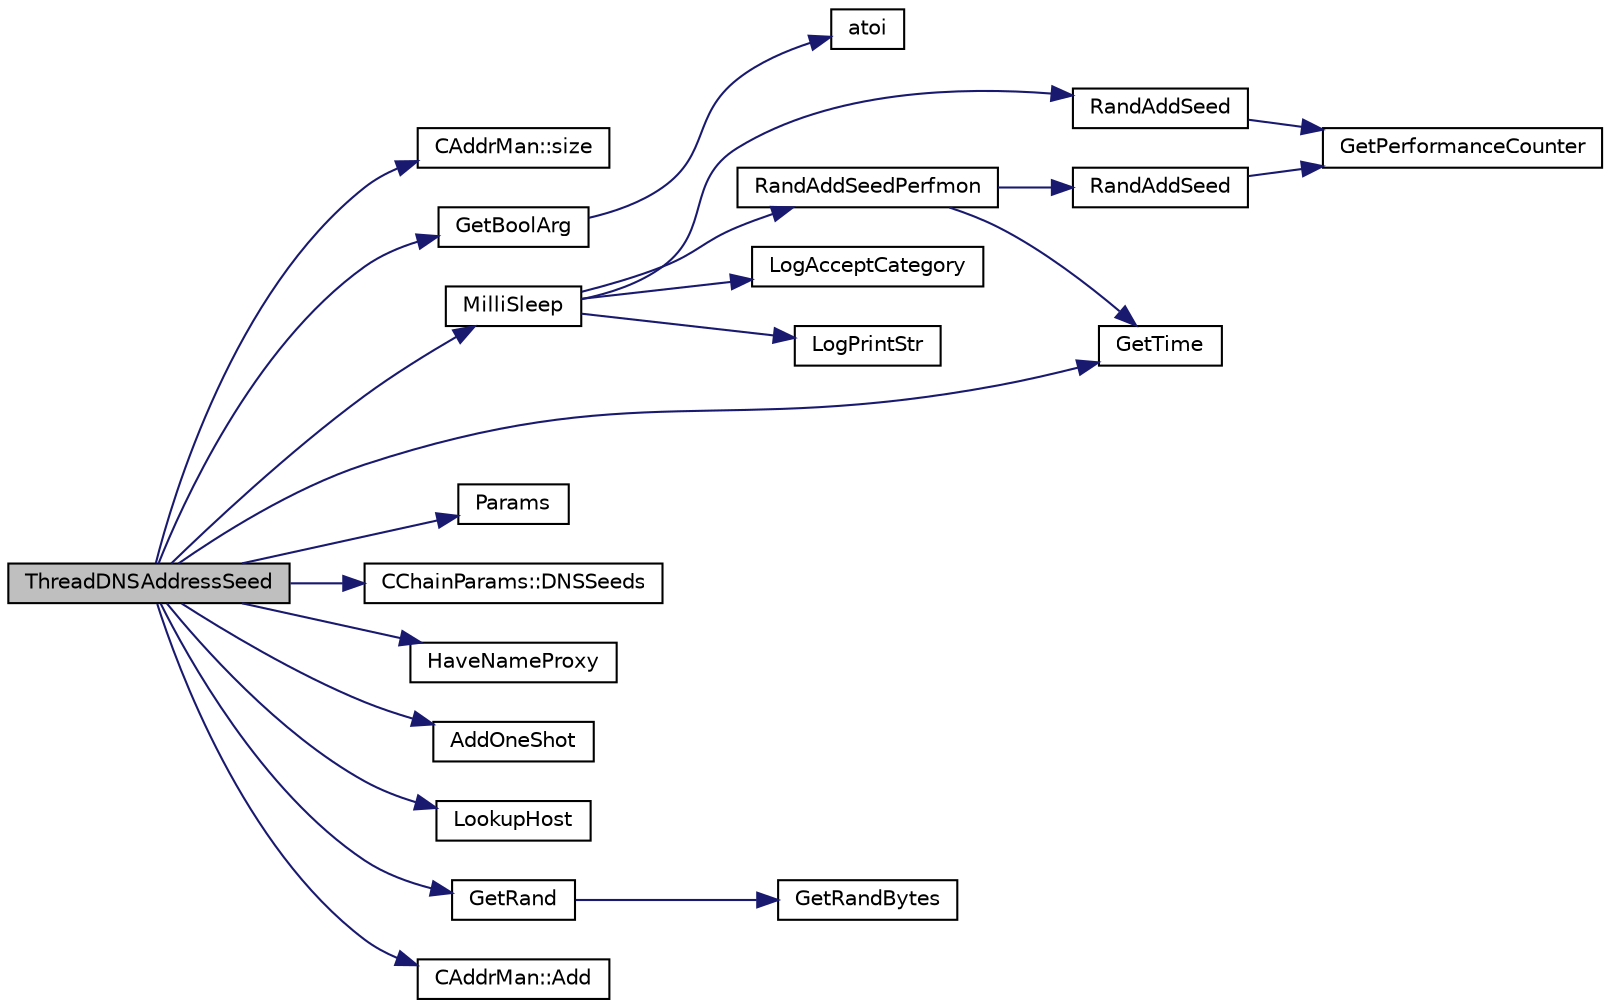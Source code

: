 digraph "ThreadDNSAddressSeed"
{
  edge [fontname="Helvetica",fontsize="10",labelfontname="Helvetica",labelfontsize="10"];
  node [fontname="Helvetica",fontsize="10",shape=record];
  rankdir="LR";
  Node323 [label="ThreadDNSAddressSeed",height=0.2,width=0.4,color="black", fillcolor="grey75", style="filled", fontcolor="black"];
  Node323 -> Node324 [color="midnightblue",fontsize="10",style="solid",fontname="Helvetica"];
  Node324 [label="CAddrMan::size",height=0.2,width=0.4,color="black", fillcolor="white", style="filled",URL="$d1/dc7/class_c_addr_man.html#a15b8e72f55344b6fbd1bc1bda3cdc5bc"];
  Node323 -> Node325 [color="midnightblue",fontsize="10",style="solid",fontname="Helvetica"];
  Node325 [label="GetBoolArg",height=0.2,width=0.4,color="black", fillcolor="white", style="filled",URL="$df/d2d/util_8cpp.html#a64d956f1dda7f9a80ab5d594532b906d",tooltip="Return boolean argument or default value. "];
  Node325 -> Node326 [color="midnightblue",fontsize="10",style="solid",fontname="Helvetica"];
  Node326 [label="atoi",height=0.2,width=0.4,color="black", fillcolor="white", style="filled",URL="$d8/d3c/util_8h.html#aa5ce96ec36f4413f820cec9c1831c070"];
  Node323 -> Node327 [color="midnightblue",fontsize="10",style="solid",fontname="Helvetica"];
  Node327 [label="MilliSleep",height=0.2,width=0.4,color="black", fillcolor="white", style="filled",URL="$d8/d3c/util_8h.html#ac635182d3e845eda4af4fa5ab31609da"];
  Node327 -> Node328 [color="midnightblue",fontsize="10",style="solid",fontname="Helvetica"];
  Node328 [label="RandAddSeed",height=0.2,width=0.4,color="black", fillcolor="white", style="filled",URL="$d8/d3c/util_8h.html#ab699fbdf803610a4e2060fd87787f7e0"];
  Node328 -> Node329 [color="midnightblue",fontsize="10",style="solid",fontname="Helvetica"];
  Node329 [label="GetPerformanceCounter",height=0.2,width=0.4,color="black", fillcolor="white", style="filled",URL="$d8/d3c/util_8h.html#acd4d9988b9bb3f31fddf72a34b2bc37f"];
  Node327 -> Node330 [color="midnightblue",fontsize="10",style="solid",fontname="Helvetica"];
  Node330 [label="RandAddSeedPerfmon",height=0.2,width=0.4,color="black", fillcolor="white", style="filled",URL="$d8/d3c/util_8h.html#a786af12a87491f8dc24351d93b9833b6"];
  Node330 -> Node331 [color="midnightblue",fontsize="10",style="solid",fontname="Helvetica"];
  Node331 [label="RandAddSeed",height=0.2,width=0.4,color="black", fillcolor="white", style="filled",URL="$df/d2d/util_8cpp.html#ab699fbdf803610a4e2060fd87787f7e0"];
  Node331 -> Node329 [color="midnightblue",fontsize="10",style="solid",fontname="Helvetica"];
  Node330 -> Node332 [color="midnightblue",fontsize="10",style="solid",fontname="Helvetica"];
  Node332 [label="GetTime",height=0.2,width=0.4,color="black", fillcolor="white", style="filled",URL="$df/d2d/util_8cpp.html#a46fac5fba8ba905b5f9acb364f5d8c6f"];
  Node327 -> Node333 [color="midnightblue",fontsize="10",style="solid",fontname="Helvetica"];
  Node333 [label="LogAcceptCategory",height=0.2,width=0.4,color="black", fillcolor="white", style="filled",URL="$d8/d3c/util_8h.html#a343d2a13efe00125f78d25dafb0a8d98"];
  Node327 -> Node334 [color="midnightblue",fontsize="10",style="solid",fontname="Helvetica"];
  Node334 [label="LogPrintStr",height=0.2,width=0.4,color="black", fillcolor="white", style="filled",URL="$d8/d3c/util_8h.html#afd4c3002b2797c0560adddb6af3ca1da"];
  Node323 -> Node335 [color="midnightblue",fontsize="10",style="solid",fontname="Helvetica"];
  Node335 [label="Params",height=0.2,width=0.4,color="black", fillcolor="white", style="filled",URL="$df/dbf/chainparams_8cpp.html#ace5c5b706d71a324a417dd2db394fd4a",tooltip="Return the currently selected parameters. "];
  Node323 -> Node336 [color="midnightblue",fontsize="10",style="solid",fontname="Helvetica"];
  Node336 [label="CChainParams::DNSSeeds",height=0.2,width=0.4,color="black", fillcolor="white", style="filled",URL="$d1/d4f/class_c_chain_params.html#ae04f9fe8c7d83a853795dc75ae3af9e9"];
  Node323 -> Node337 [color="midnightblue",fontsize="10",style="solid",fontname="Helvetica"];
  Node337 [label="HaveNameProxy",height=0.2,width=0.4,color="black", fillcolor="white", style="filled",URL="$d0/d0e/netbase_8cpp.html#a4a0df7ebe15572508e61c38406e49732"];
  Node323 -> Node338 [color="midnightblue",fontsize="10",style="solid",fontname="Helvetica"];
  Node338 [label="AddOneShot",height=0.2,width=0.4,color="black", fillcolor="white", style="filled",URL="$dd/d84/net_8cpp.html#a5230a9dcbf8f7663e386b358f8d2fdc8"];
  Node323 -> Node339 [color="midnightblue",fontsize="10",style="solid",fontname="Helvetica"];
  Node339 [label="LookupHost",height=0.2,width=0.4,color="black", fillcolor="white", style="filled",URL="$d0/d0e/netbase_8cpp.html#a3cdc8ba9f8d72752ff5cdd1e7407cdef"];
  Node323 -> Node332 [color="midnightblue",fontsize="10",style="solid",fontname="Helvetica"];
  Node323 -> Node340 [color="midnightblue",fontsize="10",style="solid",fontname="Helvetica"];
  Node340 [label="GetRand",height=0.2,width=0.4,color="black", fillcolor="white", style="filled",URL="$df/d2d/util_8cpp.html#a27d9149d522b1fa87d84e5e9ca902aef"];
  Node340 -> Node341 [color="midnightblue",fontsize="10",style="solid",fontname="Helvetica"];
  Node341 [label="GetRandBytes",height=0.2,width=0.4,color="black", fillcolor="white", style="filled",URL="$df/d2d/util_8cpp.html#acf52c2aa8213c7b15e26594a2264ed8a"];
  Node323 -> Node342 [color="midnightblue",fontsize="10",style="solid",fontname="Helvetica"];
  Node342 [label="CAddrMan::Add",height=0.2,width=0.4,color="black", fillcolor="white", style="filled",URL="$d1/dc7/class_c_addr_man.html#a03fcc7109b5f014760dc50a81f68c5ec"];
}
